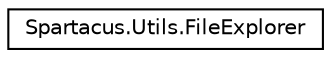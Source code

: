 digraph "Gráfico de Hierarquia de Classes"
{
  edge [fontname="Helvetica",fontsize="10",labelfontname="Helvetica",labelfontsize="10"];
  node [fontname="Helvetica",fontsize="10",shape=record];
  rankdir="LR";
  Node1 [label="Spartacus.Utils.FileExplorer",height=0.2,width=0.4,color="black", fillcolor="white", style="filled",URL="$classSpartacus_1_1Utils_1_1FileExplorer.html",tooltip="Classe FileExplorer. Representa um explorador de arquivos genérico, que pode ser usado em qualquer in..."];
}
